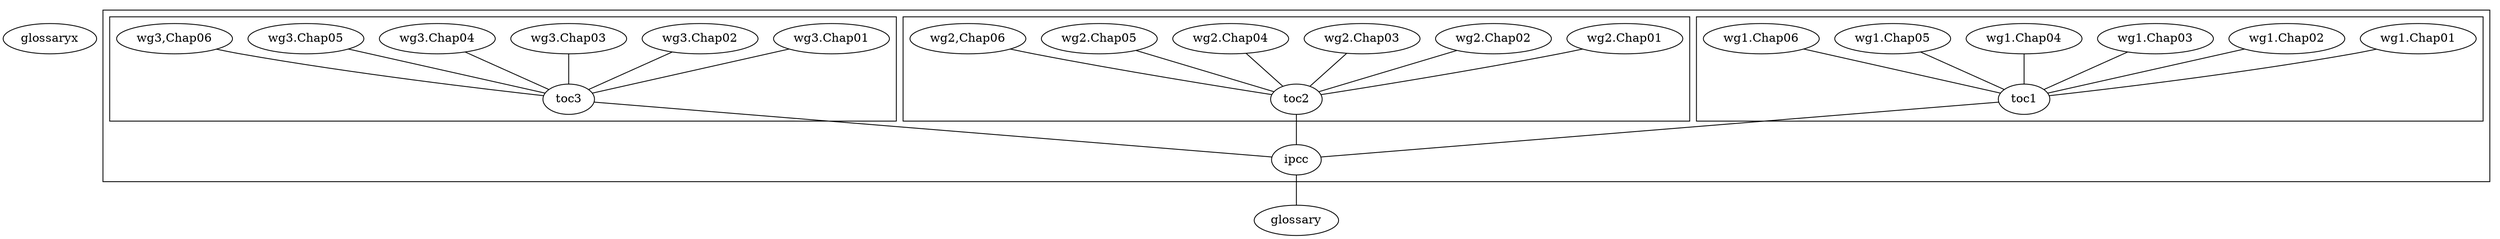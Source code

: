 graph IPCC {
	glossaryx [URL="https://ipcc.ch"]
	ipcc -- glossary
	subgraph clusterIPCC {
		toc1 -- ipcc
		subgraph clusterWG1 {
			"wg1.Chap01" -- toc1
			"wg1.Chap02" -- toc1
			"wg1.Chap03" -- toc1
			"wg1.Chap04" -- toc1
			"wg1.Chap05" -- toc1
			"wg1.Chap06" -- toc1
		}
		toc2 -- ipcc
		subgraph clusterWG2 {
			"wg2.Chap01" -- toc2
			"wg2.Chap02" -- toc2
			"wg2.Chap03" -- toc2
			"wg2.Chap04" -- toc2
			"wg2.Chap05" -- toc2
			"wg2,Chap06" -- toc2
		}
		toc3 -- ipcc
		subgraph clusterWG3 {
			"wg3.Chap01" -- toc3
			"wg3.Chap02" -- toc3
			"wg3.Chap03" -- toc3
			"wg3.Chap04" -- toc3
			"wg3.Chap05" -- toc3
			"wg3,Chap06" -- toc3
		}
	}
}
